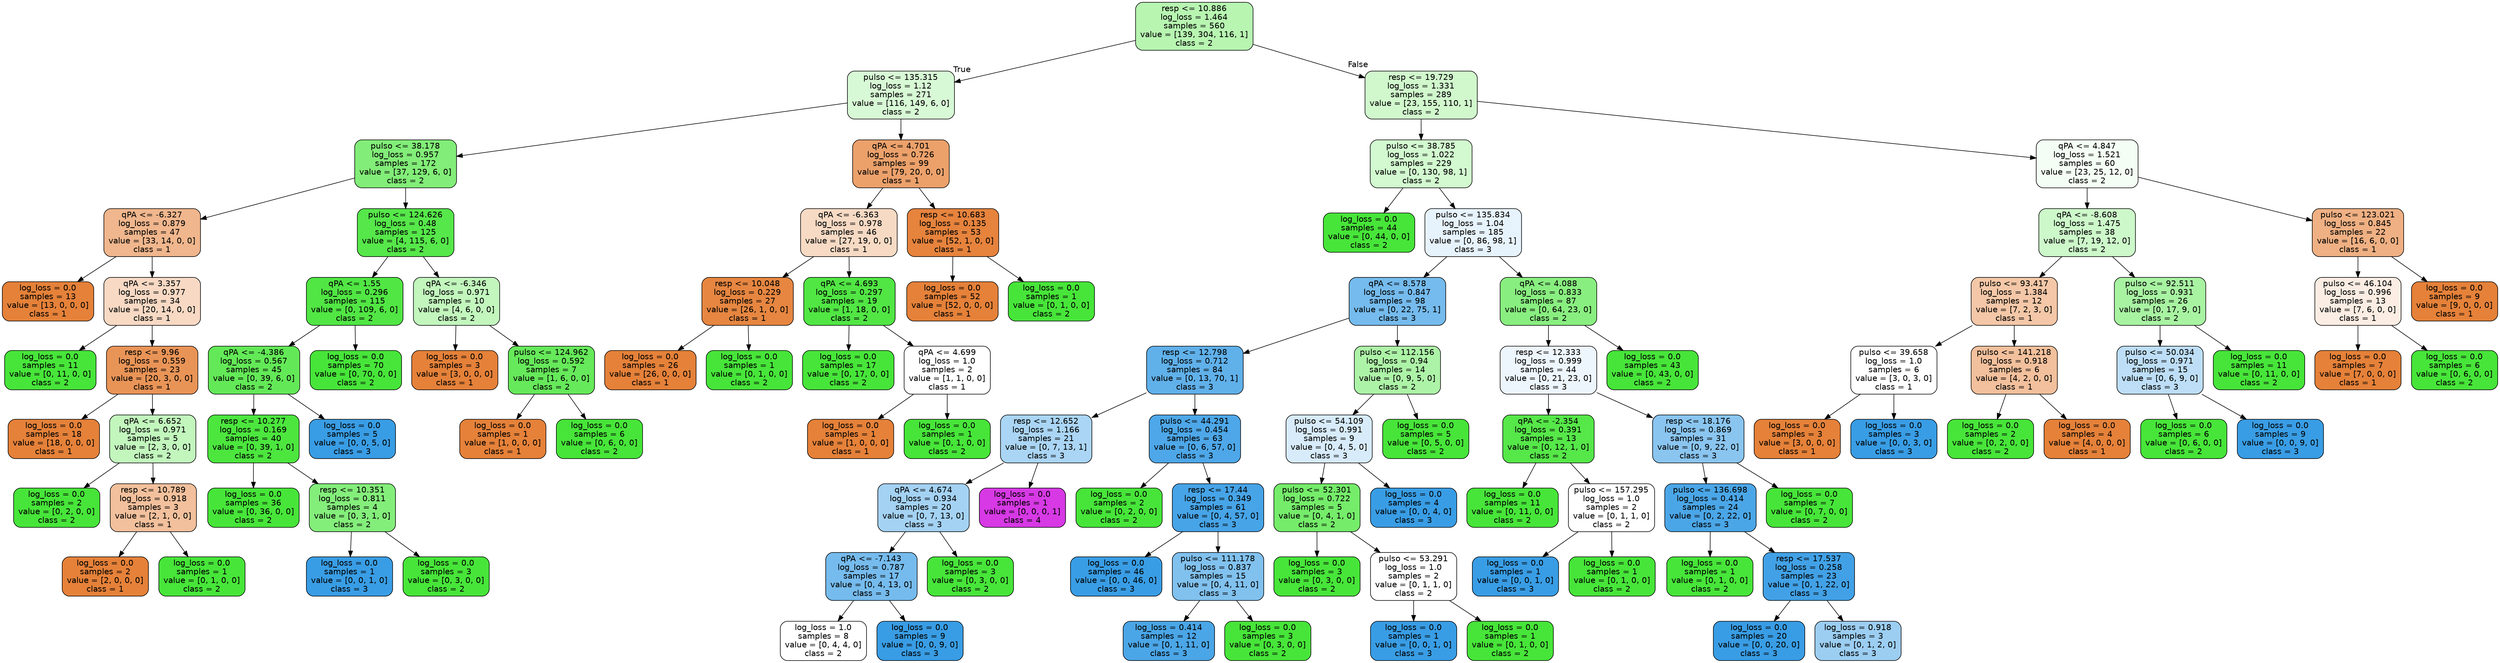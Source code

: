 digraph Tree {
node [shape=box, style="filled, rounded", color="black", fontname="helvetica"] ;
edge [fontname="helvetica"] ;
0 [label="resp <= 10.886\nlog_loss = 1.464\nsamples = 560\nvalue = [139, 304, 116, 1]\nclass = 2", fillcolor="#b7f5b1"] ;
1 [label="pulso <= 135.315\nlog_loss = 1.12\nsamples = 271\nvalue = [116, 149, 6, 0]\nclass = 2", fillcolor="#d8f9d5"] ;
0 -> 1 [labeldistance=2.5, labelangle=45, headlabel="True"] ;
2 [label="pulso <= 38.178\nlog_loss = 0.957\nsamples = 172\nvalue = [37, 129, 6, 0]\nclass = 2", fillcolor="#82ed78"] ;
1 -> 2 ;
3 [label="qPA <= -6.327\nlog_loss = 0.879\nsamples = 47\nvalue = [33, 14, 0, 0]\nclass = 1", fillcolor="#f0b68d"] ;
2 -> 3 ;
4 [label="log_loss = 0.0\nsamples = 13\nvalue = [13, 0, 0, 0]\nclass = 1", fillcolor="#e58139"] ;
3 -> 4 ;
5 [label="qPA <= 3.357\nlog_loss = 0.977\nsamples = 34\nvalue = [20, 14, 0, 0]\nclass = 1", fillcolor="#f7d9c4"] ;
3 -> 5 ;
6 [label="log_loss = 0.0\nsamples = 11\nvalue = [0, 11, 0, 0]\nclass = 2", fillcolor="#47e539"] ;
5 -> 6 ;
7 [label="resp <= 9.96\nlog_loss = 0.559\nsamples = 23\nvalue = [20, 3, 0, 0]\nclass = 1", fillcolor="#e99457"] ;
5 -> 7 ;
8 [label="log_loss = 0.0\nsamples = 18\nvalue = [18, 0, 0, 0]\nclass = 1", fillcolor="#e58139"] ;
7 -> 8 ;
9 [label="qPA <= 6.652\nlog_loss = 0.971\nsamples = 5\nvalue = [2, 3, 0, 0]\nclass = 2", fillcolor="#c2f6bd"] ;
7 -> 9 ;
10 [label="log_loss = 0.0\nsamples = 2\nvalue = [0, 2, 0, 0]\nclass = 2", fillcolor="#47e539"] ;
9 -> 10 ;
11 [label="resp <= 10.789\nlog_loss = 0.918\nsamples = 3\nvalue = [2, 1, 0, 0]\nclass = 1", fillcolor="#f2c09c"] ;
9 -> 11 ;
12 [label="log_loss = 0.0\nsamples = 2\nvalue = [2, 0, 0, 0]\nclass = 1", fillcolor="#e58139"] ;
11 -> 12 ;
13 [label="log_loss = 0.0\nsamples = 1\nvalue = [0, 1, 0, 0]\nclass = 2", fillcolor="#47e539"] ;
11 -> 13 ;
14 [label="pulso <= 124.626\nlog_loss = 0.48\nsamples = 125\nvalue = [4, 115, 6, 0]\nclass = 2", fillcolor="#56e74a"] ;
2 -> 14 ;
15 [label="qPA <= 1.55\nlog_loss = 0.296\nsamples = 115\nvalue = [0, 109, 6, 0]\nclass = 2", fillcolor="#51e644"] ;
14 -> 15 ;
16 [label="qPA <= -4.386\nlog_loss = 0.567\nsamples = 45\nvalue = [0, 39, 6, 0]\nclass = 2", fillcolor="#63e957"] ;
15 -> 16 ;
17 [label="resp <= 10.277\nlog_loss = 0.169\nsamples = 40\nvalue = [0, 39, 1, 0]\nclass = 2", fillcolor="#4ce63e"] ;
16 -> 17 ;
18 [label="log_loss = 0.0\nsamples = 36\nvalue = [0, 36, 0, 0]\nclass = 2", fillcolor="#47e539"] ;
17 -> 18 ;
19 [label="resp <= 10.351\nlog_loss = 0.811\nsamples = 4\nvalue = [0, 3, 1, 0]\nclass = 2", fillcolor="#84ee7b"] ;
17 -> 19 ;
20 [label="log_loss = 0.0\nsamples = 1\nvalue = [0, 0, 1, 0]\nclass = 3", fillcolor="#399de5"] ;
19 -> 20 ;
21 [label="log_loss = 0.0\nsamples = 3\nvalue = [0, 3, 0, 0]\nclass = 2", fillcolor="#47e539"] ;
19 -> 21 ;
22 [label="log_loss = 0.0\nsamples = 5\nvalue = [0, 0, 5, 0]\nclass = 3", fillcolor="#399de5"] ;
16 -> 22 ;
23 [label="log_loss = 0.0\nsamples = 70\nvalue = [0, 70, 0, 0]\nclass = 2", fillcolor="#47e539"] ;
15 -> 23 ;
24 [label="qPA <= -6.346\nlog_loss = 0.971\nsamples = 10\nvalue = [4, 6, 0, 0]\nclass = 2", fillcolor="#c2f6bd"] ;
14 -> 24 ;
25 [label="log_loss = 0.0\nsamples = 3\nvalue = [3, 0, 0, 0]\nclass = 1", fillcolor="#e58139"] ;
24 -> 25 ;
26 [label="pulso <= 124.962\nlog_loss = 0.592\nsamples = 7\nvalue = [1, 6, 0, 0]\nclass = 2", fillcolor="#66e95a"] ;
24 -> 26 ;
27 [label="log_loss = 0.0\nsamples = 1\nvalue = [1, 0, 0, 0]\nclass = 1", fillcolor="#e58139"] ;
26 -> 27 ;
28 [label="log_loss = 0.0\nsamples = 6\nvalue = [0, 6, 0, 0]\nclass = 2", fillcolor="#47e539"] ;
26 -> 28 ;
29 [label="qPA <= 4.701\nlog_loss = 0.726\nsamples = 99\nvalue = [79, 20, 0, 0]\nclass = 1", fillcolor="#eca16b"] ;
1 -> 29 ;
30 [label="qPA <= -6.363\nlog_loss = 0.978\nsamples = 46\nvalue = [27, 19, 0, 0]\nclass = 1", fillcolor="#f7dac4"] ;
29 -> 30 ;
31 [label="resp <= 10.048\nlog_loss = 0.229\nsamples = 27\nvalue = [26, 1, 0, 0]\nclass = 1", fillcolor="#e68641"] ;
30 -> 31 ;
32 [label="log_loss = 0.0\nsamples = 26\nvalue = [26, 0, 0, 0]\nclass = 1", fillcolor="#e58139"] ;
31 -> 32 ;
33 [label="log_loss = 0.0\nsamples = 1\nvalue = [0, 1, 0, 0]\nclass = 2", fillcolor="#47e539"] ;
31 -> 33 ;
34 [label="qPA <= 4.693\nlog_loss = 0.297\nsamples = 19\nvalue = [1, 18, 0, 0]\nclass = 2", fillcolor="#51e644"] ;
30 -> 34 ;
35 [label="log_loss = 0.0\nsamples = 17\nvalue = [0, 17, 0, 0]\nclass = 2", fillcolor="#47e539"] ;
34 -> 35 ;
36 [label="qPA <= 4.699\nlog_loss = 1.0\nsamples = 2\nvalue = [1, 1, 0, 0]\nclass = 1", fillcolor="#ffffff"] ;
34 -> 36 ;
37 [label="log_loss = 0.0\nsamples = 1\nvalue = [1, 0, 0, 0]\nclass = 1", fillcolor="#e58139"] ;
36 -> 37 ;
38 [label="log_loss = 0.0\nsamples = 1\nvalue = [0, 1, 0, 0]\nclass = 2", fillcolor="#47e539"] ;
36 -> 38 ;
39 [label="resp <= 10.683\nlog_loss = 0.135\nsamples = 53\nvalue = [52, 1, 0, 0]\nclass = 1", fillcolor="#e6833d"] ;
29 -> 39 ;
40 [label="log_loss = 0.0\nsamples = 52\nvalue = [52, 0, 0, 0]\nclass = 1", fillcolor="#e58139"] ;
39 -> 40 ;
41 [label="log_loss = 0.0\nsamples = 1\nvalue = [0, 1, 0, 0]\nclass = 2", fillcolor="#47e539"] ;
39 -> 41 ;
42 [label="resp <= 19.729\nlog_loss = 1.331\nsamples = 289\nvalue = [23, 155, 110, 1]\nclass = 2", fillcolor="#d1f8cd"] ;
0 -> 42 [labeldistance=2.5, labelangle=-45, headlabel="False"] ;
43 [label="pulso <= 38.785\nlog_loss = 1.022\nsamples = 229\nvalue = [0, 130, 98, 1]\nclass = 2", fillcolor="#d2f9cf"] ;
42 -> 43 ;
44 [label="log_loss = 0.0\nsamples = 44\nvalue = [0, 44, 0, 0]\nclass = 2", fillcolor="#47e539"] ;
43 -> 44 ;
45 [label="pulso <= 135.834\nlog_loss = 1.04\nsamples = 185\nvalue = [0, 86, 98, 1]\nclass = 3", fillcolor="#e7f3fc"] ;
43 -> 45 ;
46 [label="qPA <= 8.578\nlog_loss = 0.847\nsamples = 98\nvalue = [0, 22, 75, 1]\nclass = 3", fillcolor="#75bbed"] ;
45 -> 46 ;
47 [label="resp <= 12.798\nlog_loss = 0.712\nsamples = 84\nvalue = [0, 13, 70, 1]\nclass = 3", fillcolor="#60b0ea"] ;
46 -> 47 ;
48 [label="resp <= 12.652\nlog_loss = 1.166\nsamples = 21\nvalue = [0, 7, 13, 1]\nclass = 3", fillcolor="#aad5f4"] ;
47 -> 48 ;
49 [label="qPA <= 4.674\nlog_loss = 0.934\nsamples = 20\nvalue = [0, 7, 13, 0]\nclass = 3", fillcolor="#a4d2f3"] ;
48 -> 49 ;
50 [label="qPA <= -7.143\nlog_loss = 0.787\nsamples = 17\nvalue = [0, 4, 13, 0]\nclass = 3", fillcolor="#76bbed"] ;
49 -> 50 ;
51 [label="log_loss = 1.0\nsamples = 8\nvalue = [0, 4, 4, 0]\nclass = 2", fillcolor="#ffffff"] ;
50 -> 51 ;
52 [label="log_loss = 0.0\nsamples = 9\nvalue = [0, 0, 9, 0]\nclass = 3", fillcolor="#399de5"] ;
50 -> 52 ;
53 [label="log_loss = 0.0\nsamples = 3\nvalue = [0, 3, 0, 0]\nclass = 2", fillcolor="#47e539"] ;
49 -> 53 ;
54 [label="log_loss = 0.0\nsamples = 1\nvalue = [0, 0, 0, 1]\nclass = 4", fillcolor="#d739e5"] ;
48 -> 54 ;
55 [label="pulso <= 44.291\nlog_loss = 0.454\nsamples = 63\nvalue = [0, 6, 57, 0]\nclass = 3", fillcolor="#4ea7e8"] ;
47 -> 55 ;
56 [label="log_loss = 0.0\nsamples = 2\nvalue = [0, 2, 0, 0]\nclass = 2", fillcolor="#47e539"] ;
55 -> 56 ;
57 [label="resp <= 17.44\nlog_loss = 0.349\nsamples = 61\nvalue = [0, 4, 57, 0]\nclass = 3", fillcolor="#47a4e7"] ;
55 -> 57 ;
58 [label="log_loss = 0.0\nsamples = 46\nvalue = [0, 0, 46, 0]\nclass = 3", fillcolor="#399de5"] ;
57 -> 58 ;
59 [label="pulso <= 111.178\nlog_loss = 0.837\nsamples = 15\nvalue = [0, 4, 11, 0]\nclass = 3", fillcolor="#81c1ee"] ;
57 -> 59 ;
60 [label="log_loss = 0.414\nsamples = 12\nvalue = [0, 1, 11, 0]\nclass = 3", fillcolor="#4ba6e7"] ;
59 -> 60 ;
61 [label="log_loss = 0.0\nsamples = 3\nvalue = [0, 3, 0, 0]\nclass = 2", fillcolor="#47e539"] ;
59 -> 61 ;
62 [label="pulso <= 112.156\nlog_loss = 0.94\nsamples = 14\nvalue = [0, 9, 5, 0]\nclass = 2", fillcolor="#adf3a7"] ;
46 -> 62 ;
63 [label="pulso <= 54.109\nlog_loss = 0.991\nsamples = 9\nvalue = [0, 4, 5, 0]\nclass = 3", fillcolor="#d7ebfa"] ;
62 -> 63 ;
64 [label="pulso <= 52.301\nlog_loss = 0.722\nsamples = 5\nvalue = [0, 4, 1, 0]\nclass = 2", fillcolor="#75ec6a"] ;
63 -> 64 ;
65 [label="log_loss = 0.0\nsamples = 3\nvalue = [0, 3, 0, 0]\nclass = 2", fillcolor="#47e539"] ;
64 -> 65 ;
66 [label="pulso <= 53.291\nlog_loss = 1.0\nsamples = 2\nvalue = [0, 1, 1, 0]\nclass = 2", fillcolor="#ffffff"] ;
64 -> 66 ;
67 [label="log_loss = 0.0\nsamples = 1\nvalue = [0, 0, 1, 0]\nclass = 3", fillcolor="#399de5"] ;
66 -> 67 ;
68 [label="log_loss = 0.0\nsamples = 1\nvalue = [0, 1, 0, 0]\nclass = 2", fillcolor="#47e539"] ;
66 -> 68 ;
69 [label="log_loss = 0.0\nsamples = 4\nvalue = [0, 0, 4, 0]\nclass = 3", fillcolor="#399de5"] ;
63 -> 69 ;
70 [label="log_loss = 0.0\nsamples = 5\nvalue = [0, 5, 0, 0]\nclass = 2", fillcolor="#47e539"] ;
62 -> 70 ;
71 [label="qPA <= 4.088\nlog_loss = 0.833\nsamples = 87\nvalue = [0, 64, 23, 0]\nclass = 2", fillcolor="#89ee80"] ;
45 -> 71 ;
72 [label="resp <= 12.333\nlog_loss = 0.999\nsamples = 44\nvalue = [0, 21, 23, 0]\nclass = 3", fillcolor="#eef6fd"] ;
71 -> 72 ;
73 [label="qPA <= -2.354\nlog_loss = 0.391\nsamples = 13\nvalue = [0, 12, 1, 0]\nclass = 2", fillcolor="#56e749"] ;
72 -> 73 ;
74 [label="log_loss = 0.0\nsamples = 11\nvalue = [0, 11, 0, 0]\nclass = 2", fillcolor="#47e539"] ;
73 -> 74 ;
75 [label="pulso <= 157.295\nlog_loss = 1.0\nsamples = 2\nvalue = [0, 1, 1, 0]\nclass = 2", fillcolor="#ffffff"] ;
73 -> 75 ;
76 [label="log_loss = 0.0\nsamples = 1\nvalue = [0, 0, 1, 0]\nclass = 3", fillcolor="#399de5"] ;
75 -> 76 ;
77 [label="log_loss = 0.0\nsamples = 1\nvalue = [0, 1, 0, 0]\nclass = 2", fillcolor="#47e539"] ;
75 -> 77 ;
78 [label="resp <= 18.176\nlog_loss = 0.869\nsamples = 31\nvalue = [0, 9, 22, 0]\nclass = 3", fillcolor="#8ac5f0"] ;
72 -> 78 ;
79 [label="pulso <= 136.698\nlog_loss = 0.414\nsamples = 24\nvalue = [0, 2, 22, 0]\nclass = 3", fillcolor="#4ba6e7"] ;
78 -> 79 ;
80 [label="log_loss = 0.0\nsamples = 1\nvalue = [0, 1, 0, 0]\nclass = 2", fillcolor="#47e539"] ;
79 -> 80 ;
81 [label="resp <= 17.537\nlog_loss = 0.258\nsamples = 23\nvalue = [0, 1, 22, 0]\nclass = 3", fillcolor="#42a1e6"] ;
79 -> 81 ;
82 [label="log_loss = 0.0\nsamples = 20\nvalue = [0, 0, 20, 0]\nclass = 3", fillcolor="#399de5"] ;
81 -> 82 ;
83 [label="log_loss = 0.918\nsamples = 3\nvalue = [0, 1, 2, 0]\nclass = 3", fillcolor="#9ccef2"] ;
81 -> 83 ;
84 [label="log_loss = 0.0\nsamples = 7\nvalue = [0, 7, 0, 0]\nclass = 2", fillcolor="#47e539"] ;
78 -> 84 ;
85 [label="log_loss = 0.0\nsamples = 43\nvalue = [0, 43, 0, 0]\nclass = 2", fillcolor="#47e539"] ;
71 -> 85 ;
86 [label="qPA <= 4.847\nlog_loss = 1.521\nsamples = 60\nvalue = [23, 25, 12, 0]\nclass = 2", fillcolor="#f5fef4"] ;
42 -> 86 ;
87 [label="qPA <= -8.608\nlog_loss = 1.475\nsamples = 38\nvalue = [7, 19, 12, 0]\nclass = 2", fillcolor="#cdf8ca"] ;
86 -> 87 ;
88 [label="pulso <= 93.417\nlog_loss = 1.384\nsamples = 12\nvalue = [7, 2, 3, 0]\nclass = 1", fillcolor="#f3c7a7"] ;
87 -> 88 ;
89 [label="pulso <= 39.658\nlog_loss = 1.0\nsamples = 6\nvalue = [3, 0, 3, 0]\nclass = 1", fillcolor="#ffffff"] ;
88 -> 89 ;
90 [label="log_loss = 0.0\nsamples = 3\nvalue = [3, 0, 0, 0]\nclass = 1", fillcolor="#e58139"] ;
89 -> 90 ;
91 [label="log_loss = 0.0\nsamples = 3\nvalue = [0, 0, 3, 0]\nclass = 3", fillcolor="#399de5"] ;
89 -> 91 ;
92 [label="pulso <= 141.218\nlog_loss = 0.918\nsamples = 6\nvalue = [4, 2, 0, 0]\nclass = 1", fillcolor="#f2c09c"] ;
88 -> 92 ;
93 [label="log_loss = 0.0\nsamples = 2\nvalue = [0, 2, 0, 0]\nclass = 2", fillcolor="#47e539"] ;
92 -> 93 ;
94 [label="log_loss = 0.0\nsamples = 4\nvalue = [4, 0, 0, 0]\nclass = 1", fillcolor="#e58139"] ;
92 -> 94 ;
95 [label="pulso <= 92.511\nlog_loss = 0.931\nsamples = 26\nvalue = [0, 17, 9, 0]\nclass = 2", fillcolor="#a8f3a2"] ;
87 -> 95 ;
96 [label="pulso <= 50.034\nlog_loss = 0.971\nsamples = 15\nvalue = [0, 6, 9, 0]\nclass = 3", fillcolor="#bddef6"] ;
95 -> 96 ;
97 [label="log_loss = 0.0\nsamples = 6\nvalue = [0, 6, 0, 0]\nclass = 2", fillcolor="#47e539"] ;
96 -> 97 ;
98 [label="log_loss = 0.0\nsamples = 9\nvalue = [0, 0, 9, 0]\nclass = 3", fillcolor="#399de5"] ;
96 -> 98 ;
99 [label="log_loss = 0.0\nsamples = 11\nvalue = [0, 11, 0, 0]\nclass = 2", fillcolor="#47e539"] ;
95 -> 99 ;
100 [label="pulso <= 123.021\nlog_loss = 0.845\nsamples = 22\nvalue = [16, 6, 0, 0]\nclass = 1", fillcolor="#efb083"] ;
86 -> 100 ;
101 [label="pulso <= 46.104\nlog_loss = 0.996\nsamples = 13\nvalue = [7, 6, 0, 0]\nclass = 1", fillcolor="#fbede3"] ;
100 -> 101 ;
102 [label="log_loss = 0.0\nsamples = 7\nvalue = [7, 0, 0, 0]\nclass = 1", fillcolor="#e58139"] ;
101 -> 102 ;
103 [label="log_loss = 0.0\nsamples = 6\nvalue = [0, 6, 0, 0]\nclass = 2", fillcolor="#47e539"] ;
101 -> 103 ;
104 [label="log_loss = 0.0\nsamples = 9\nvalue = [9, 0, 0, 0]\nclass = 1", fillcolor="#e58139"] ;
100 -> 104 ;
}